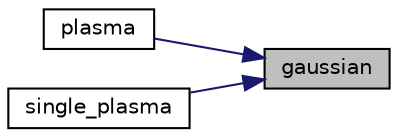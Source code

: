 digraph "gaussian"
{
 // LATEX_PDF_SIZE
  edge [fontname="Helvetica",fontsize="10",labelfontname="Helvetica",labelfontsize="10"];
  node [fontname="Helvetica",fontsize="10",shape=record];
  rankdir="RL";
  Node1 [label="gaussian",height=0.2,width=0.4,color="black", fillcolor="grey75", style="filled", fontcolor="black",tooltip=" "];
  Node1 -> Node2 [dir="back",color="midnightblue",fontsize="10",style="solid",fontname="Helvetica"];
  Node2 [label="plasma",height=0.2,width=0.4,color="black", fillcolor="white", style="filled",URL="$beam__plasma_8h.html#a23d0ff0d90ac7834dc53fef93285f02e",tooltip=" "];
  Node1 -> Node3 [dir="back",color="midnightblue",fontsize="10",style="solid",fontname="Helvetica"];
  Node3 [label="single_plasma",height=0.2,width=0.4,color="black", fillcolor="white", style="filled",URL="$beam__plasma_8h.html#a471b3be541f04a04a69cb2de235cb8d5",tooltip=" "];
}
